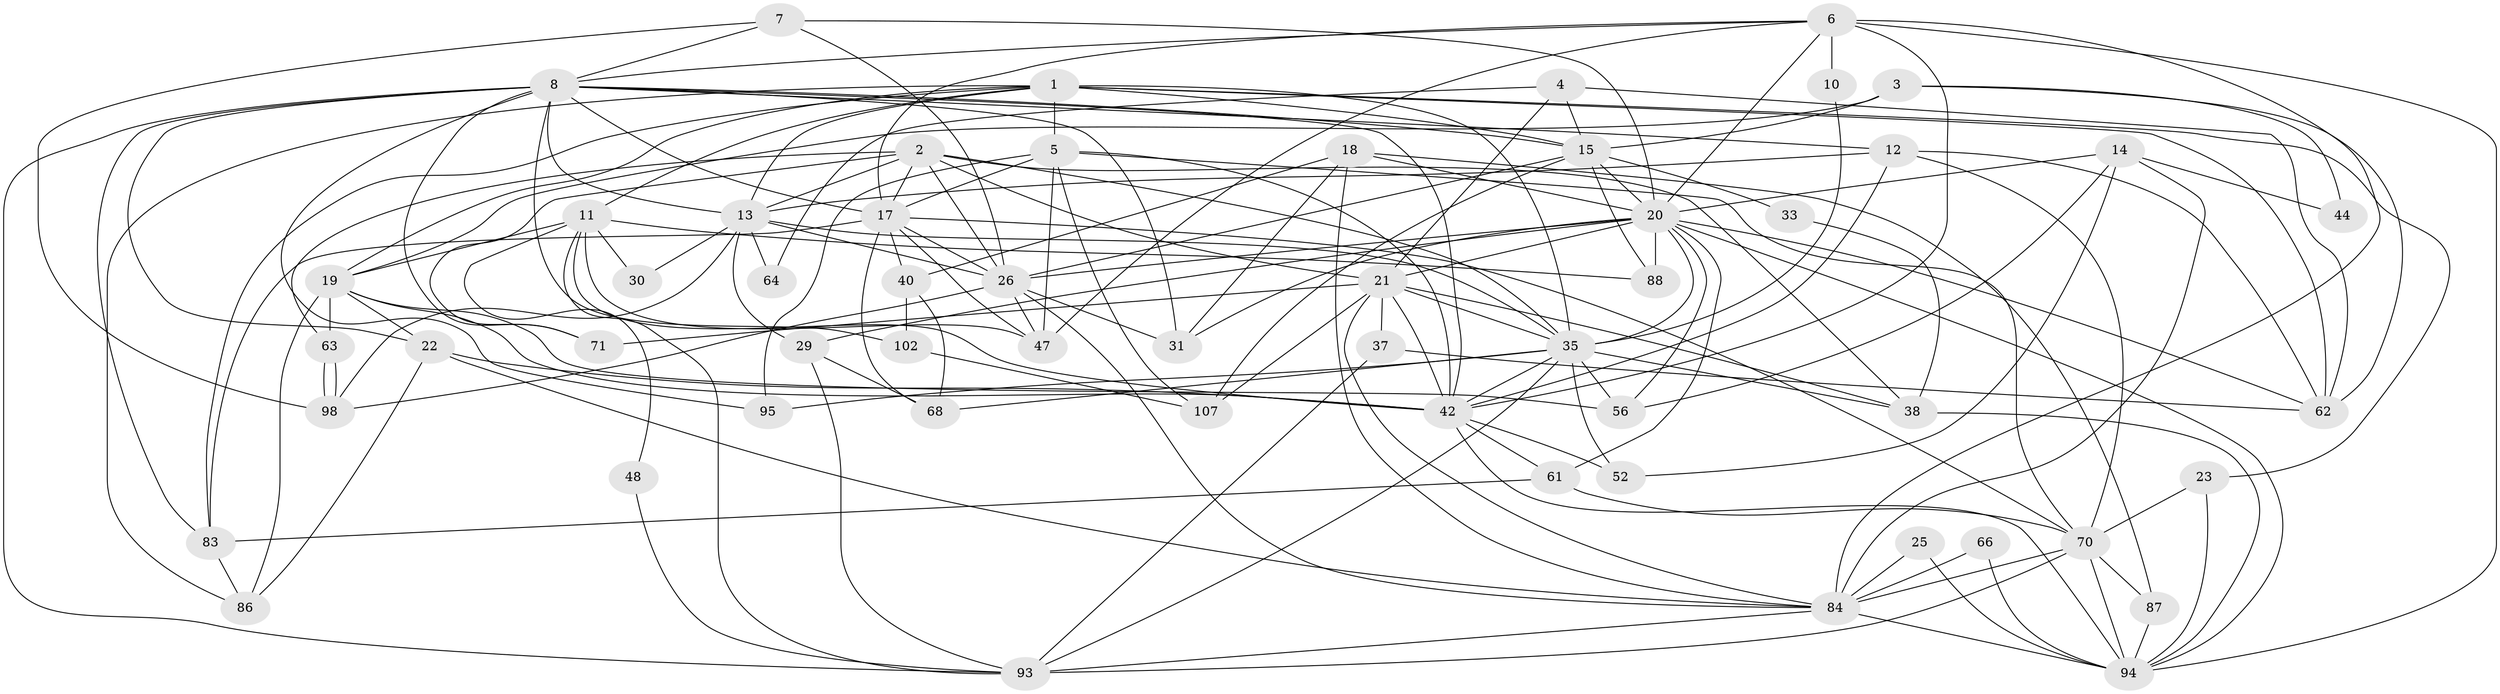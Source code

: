 // original degree distribution, {4: 0.2767857142857143, 7: 0.0625, 5: 0.16071428571428573, 3: 0.20535714285714285, 2: 0.1875, 6: 0.09821428571428571, 8: 0.008928571428571428}
// Generated by graph-tools (version 1.1) at 2025/15/03/09/25 04:15:10]
// undirected, 56 vertices, 162 edges
graph export_dot {
graph [start="1"]
  node [color=gray90,style=filled];
  1 [super="+16+24"];
  2 [super="+112+39"];
  3 [super="+43"];
  4;
  5 [super="+27"];
  6 [super="+9+46"];
  7 [super="+69"];
  8 [super="+78+51"];
  10;
  11 [super="+53"];
  12 [super="+97"];
  13 [super="+49"];
  14 [super="+75+92"];
  15 [super="+80+28"];
  17 [super="+82+99"];
  18;
  19 [super="+104"];
  20 [super="+57+41"];
  21 [super="+32"];
  22;
  23;
  25;
  26 [super="+73+34"];
  29;
  30;
  31;
  33;
  35 [super="+101+54"];
  37;
  38 [super="+60"];
  40 [super="+96+58"];
  42 [super="+65+45"];
  44;
  47 [super="+74"];
  48;
  52 [super="+89"];
  56;
  61;
  62 [super="+79"];
  63;
  64;
  66;
  68;
  70 [super="+81+72"];
  71;
  83;
  84 [super="+85+90"];
  86 [super="+105"];
  87;
  88;
  93 [super="+106"];
  94 [super="+108"];
  95;
  98;
  102;
  107 [super="+110"];
  1 -- 5;
  1 -- 83;
  1 -- 23;
  1 -- 11;
  1 -- 86;
  1 -- 19;
  1 -- 35;
  1 -- 13;
  1 -- 62;
  1 -- 15;
  2 -- 63;
  2 -- 38;
  2 -- 17;
  2 -- 21;
  2 -- 13;
  2 -- 26;
  2 -- 71;
  2 -- 35;
  3 -- 62;
  3 -- 44;
  3 -- 15;
  3 -- 19;
  4 -- 62;
  4 -- 64;
  4 -- 15;
  4 -- 21;
  5 -- 95;
  5 -- 47;
  5 -- 17;
  5 -- 42;
  5 -- 107;
  5 -- 70;
  6 -- 42;
  6 -- 94;
  6 -- 10;
  6 -- 20;
  6 -- 84 [weight=2];
  6 -- 17;
  6 -- 8;
  6 -- 47;
  7 -- 98;
  7 -- 20;
  7 -- 8;
  7 -- 26;
  8 -- 22;
  8 -- 12 [weight=2];
  8 -- 13;
  8 -- 31;
  8 -- 42;
  8 -- 102 [weight=2];
  8 -- 71;
  8 -- 15;
  8 -- 17;
  8 -- 83;
  8 -- 93;
  8 -- 95;
  10 -- 35;
  11 -- 88;
  11 -- 48;
  11 -- 93;
  11 -- 30;
  11 -- 19;
  11 -- 42;
  11 -- 47;
  12 -- 13;
  12 -- 42;
  12 -- 70;
  12 -- 62;
  13 -- 64;
  13 -- 29;
  13 -- 98;
  13 -- 26;
  13 -- 30;
  13 -- 35;
  14 -- 56;
  14 -- 44;
  14 -- 52;
  14 -- 20;
  14 -- 84;
  15 -- 33;
  15 -- 20;
  15 -- 88;
  15 -- 107;
  15 -- 26;
  17 -- 47;
  17 -- 83;
  17 -- 68;
  17 -- 26;
  17 -- 40;
  17 -- 70;
  18 -- 31;
  18 -- 40;
  18 -- 87;
  18 -- 20;
  18 -- 84;
  19 -- 22;
  19 -- 86;
  19 -- 56;
  19 -- 63;
  19 -- 42;
  20 -- 62;
  20 -- 61;
  20 -- 56;
  20 -- 88 [weight=2];
  20 -- 29;
  20 -- 31;
  20 -- 94;
  20 -- 26;
  20 -- 35;
  20 -- 21;
  21 -- 35;
  21 -- 37;
  21 -- 38;
  21 -- 71;
  21 -- 42;
  21 -- 107;
  21 -- 84;
  22 -- 42 [weight=2];
  22 -- 84;
  22 -- 86;
  23 -- 94;
  23 -- 70;
  25 -- 84;
  25 -- 94;
  26 -- 31;
  26 -- 47;
  26 -- 84;
  26 -- 98;
  29 -- 93;
  29 -- 68;
  33 -- 38;
  35 -- 38;
  35 -- 95;
  35 -- 93;
  35 -- 42;
  35 -- 56;
  35 -- 52 [weight=2];
  35 -- 68;
  37 -- 93;
  37 -- 62;
  38 -- 94;
  40 -- 68;
  40 -- 102;
  42 -- 52;
  42 -- 61;
  42 -- 94;
  48 -- 93;
  61 -- 70;
  61 -- 83;
  63 -- 98;
  63 -- 98;
  66 -- 94;
  66 -- 84;
  70 -- 94;
  70 -- 87;
  70 -- 93;
  70 -- 84;
  83 -- 86;
  84 -- 93;
  84 -- 94;
  87 -- 94;
  102 -- 107;
}
